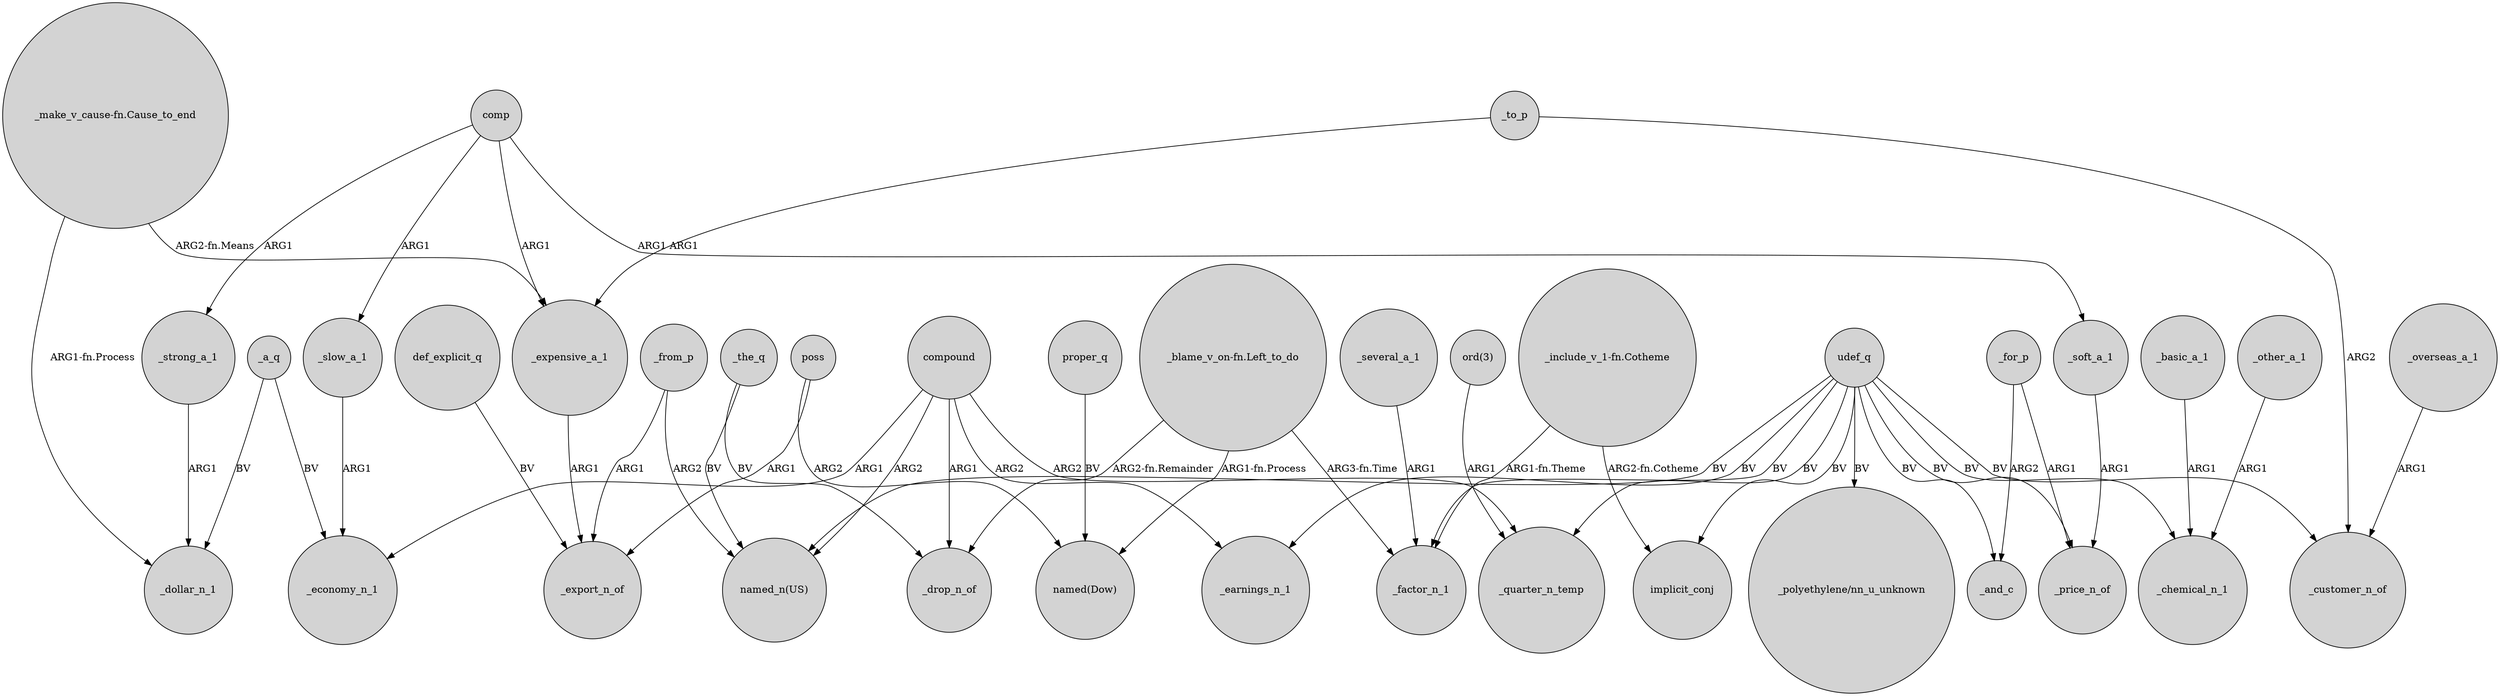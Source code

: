 digraph {
	node [shape=circle style=filled]
	"_make_v_cause-fn.Cause_to_end" -> _dollar_n_1 [label="ARG1-fn.Process"]
	"_blame_v_on-fn.Left_to_do" -> _drop_n_of [label="ARG2-fn.Remainder"]
	_slow_a_1 -> _economy_n_1 [label=ARG1]
	_a_q -> _dollar_n_1 [label=BV]
	"ord(3)" -> _quarter_n_temp [label=ARG1]
	_other_a_1 -> _chemical_n_1 [label=ARG1]
	_the_q -> "named_n(US)" [label=BV]
	_from_p -> "named_n(US)" [label=ARG2]
	comp -> _slow_a_1 [label=ARG1]
	poss -> "named(Dow)" [label=ARG2]
	_from_p -> _export_n_of [label=ARG1]
	udef_q -> _price_n_of [label=BV]
	comp -> _expensive_a_1 [label=ARG1]
	udef_q -> _and_c [label=BV]
	udef_q -> _chemical_n_1 [label=BV]
	compound -> _economy_n_1 [label=ARG1]
	_to_p -> _expensive_a_1 [label=ARG1]
	comp -> _strong_a_1 [label=ARG1]
	compound -> _earnings_n_1 [label=ARG2]
	_several_a_1 -> _factor_n_1 [label=ARG1]
	"_blame_v_on-fn.Left_to_do" -> _factor_n_1 [label="ARG3-fn.Time"]
	compound -> _quarter_n_temp [label=ARG2]
	poss -> _export_n_of [label=ARG1]
	udef_q -> _earnings_n_1 [label=BV]
	comp -> _soft_a_1 [label=ARG1]
	"_include_v_1-fn.Cotheme" -> implicit_conj [label="ARG2-fn.Cotheme"]
	_the_q -> _drop_n_of [label=BV]
	udef_q -> _factor_n_1 [label=BV]
	_basic_a_1 -> _chemical_n_1 [label=ARG1]
	proper_q -> "named(Dow)" [label=BV]
	"_include_v_1-fn.Cotheme" -> _factor_n_1 [label="ARG1-fn.Theme"]
	def_explicit_q -> _export_n_of [label=BV]
	_a_q -> _economy_n_1 [label=BV]
	udef_q -> _quarter_n_temp [label=BV]
	udef_q -> _customer_n_of [label=BV]
	_strong_a_1 -> _dollar_n_1 [label=ARG1]
	_expensive_a_1 -> _export_n_of [label=ARG1]
	"_blame_v_on-fn.Left_to_do" -> "named(Dow)" [label="ARG1-fn.Process"]
	udef_q -> "_polyethylene/nn_u_unknown" [label=BV]
	_overseas_a_1 -> _customer_n_of [label=ARG1]
	_to_p -> _customer_n_of [label=ARG2]
	_soft_a_1 -> _price_n_of [label=ARG1]
	"_make_v_cause-fn.Cause_to_end" -> _expensive_a_1 [label="ARG2-fn.Means"]
	compound -> _drop_n_of [label=ARG1]
	compound -> "named_n(US)" [label=ARG2]
	udef_q -> implicit_conj [label=BV]
	udef_q -> "named_n(US)" [label=BV]
	_for_p -> _price_n_of [label=ARG1]
	_for_p -> _and_c [label=ARG2]
}
